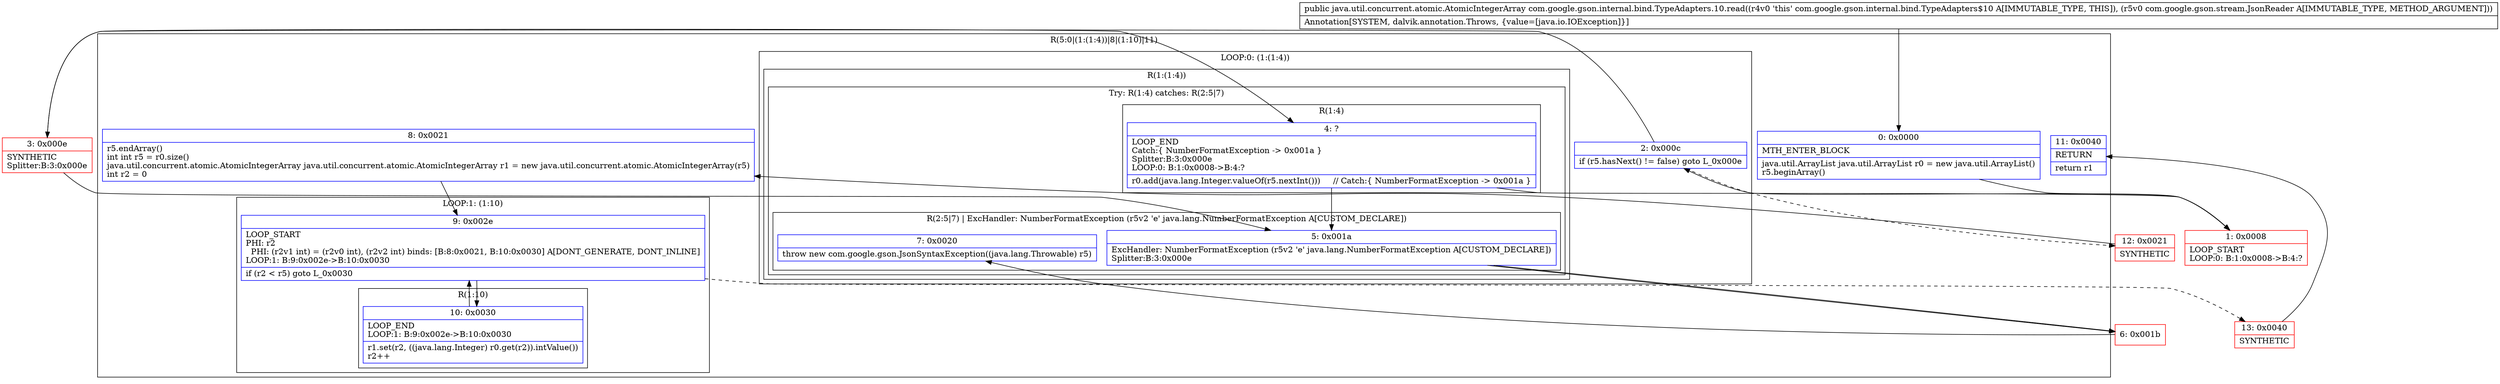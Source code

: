 digraph "CFG forcom.google.gson.internal.bind.TypeAdapters.10.read(Lcom\/google\/gson\/stream\/JsonReader;)Ljava\/util\/concurrent\/atomic\/AtomicIntegerArray;" {
subgraph cluster_Region_2043357844 {
label = "R(5:0|(1:(1:4))|8|(1:10)|11)";
node [shape=record,color=blue];
Node_0 [shape=record,label="{0\:\ 0x0000|MTH_ENTER_BLOCK\l|java.util.ArrayList java.util.ArrayList r0 = new java.util.ArrayList()\lr5.beginArray()\l}"];
subgraph cluster_LoopRegion_981988351 {
label = "LOOP:0: (1:(1:4))";
node [shape=record,color=blue];
Node_2 [shape=record,label="{2\:\ 0x000c|if (r5.hasNext() != false) goto L_0x000e\l}"];
subgraph cluster_Region_168033218 {
label = "R(1:(1:4))";
node [shape=record,color=blue];
subgraph cluster_TryCatchRegion_519300828 {
label = "Try: R(1:4) catches: R(2:5|7)";
node [shape=record,color=blue];
subgraph cluster_Region_1612653239 {
label = "R(1:4)";
node [shape=record,color=blue];
Node_4 [shape=record,label="{4\:\ ?|LOOP_END\lCatch:\{ NumberFormatException \-\> 0x001a \}\lSplitter:B:3:0x000e\lLOOP:0: B:1:0x0008\-\>B:4:?\l|r0.add(java.lang.Integer.valueOf(r5.nextInt()))     \/\/ Catch:\{ NumberFormatException \-\> 0x001a \}\l}"];
}
subgraph cluster_Region_1800375060 {
label = "R(2:5|7) | ExcHandler: NumberFormatException (r5v2 'e' java.lang.NumberFormatException A[CUSTOM_DECLARE])\l";
node [shape=record,color=blue];
Node_5 [shape=record,label="{5\:\ 0x001a|ExcHandler: NumberFormatException (r5v2 'e' java.lang.NumberFormatException A[CUSTOM_DECLARE])\lSplitter:B:3:0x000e\l}"];
Node_7 [shape=record,label="{7\:\ 0x0020|throw new com.google.gson.JsonSyntaxException((java.lang.Throwable) r5)\l}"];
}
}
}
}
Node_8 [shape=record,label="{8\:\ 0x0021|r5.endArray()\lint int r5 = r0.size()\ljava.util.concurrent.atomic.AtomicIntegerArray java.util.concurrent.atomic.AtomicIntegerArray r1 = new java.util.concurrent.atomic.AtomicIntegerArray(r5)\lint r2 = 0\l}"];
subgraph cluster_LoopRegion_231563956 {
label = "LOOP:1: (1:10)";
node [shape=record,color=blue];
Node_9 [shape=record,label="{9\:\ 0x002e|LOOP_START\lPHI: r2 \l  PHI: (r2v1 int) = (r2v0 int), (r2v2 int) binds: [B:8:0x0021, B:10:0x0030] A[DONT_GENERATE, DONT_INLINE]\lLOOP:1: B:9:0x002e\-\>B:10:0x0030\l|if (r2 \< r5) goto L_0x0030\l}"];
subgraph cluster_Region_697727062 {
label = "R(1:10)";
node [shape=record,color=blue];
Node_10 [shape=record,label="{10\:\ 0x0030|LOOP_END\lLOOP:1: B:9:0x002e\-\>B:10:0x0030\l|r1.set(r2, ((java.lang.Integer) r0.get(r2)).intValue())\lr2++\l}"];
}
}
Node_11 [shape=record,label="{11\:\ 0x0040|RETURN\l|return r1\l}"];
}
subgraph cluster_Region_1800375060 {
label = "R(2:5|7) | ExcHandler: NumberFormatException (r5v2 'e' java.lang.NumberFormatException A[CUSTOM_DECLARE])\l";
node [shape=record,color=blue];
Node_5 [shape=record,label="{5\:\ 0x001a|ExcHandler: NumberFormatException (r5v2 'e' java.lang.NumberFormatException A[CUSTOM_DECLARE])\lSplitter:B:3:0x000e\l}"];
Node_7 [shape=record,label="{7\:\ 0x0020|throw new com.google.gson.JsonSyntaxException((java.lang.Throwable) r5)\l}"];
}
Node_1 [shape=record,color=red,label="{1\:\ 0x0008|LOOP_START\lLOOP:0: B:1:0x0008\-\>B:4:?\l}"];
Node_3 [shape=record,color=red,label="{3\:\ 0x000e|SYNTHETIC\lSplitter:B:3:0x000e\l}"];
Node_6 [shape=record,color=red,label="{6\:\ 0x001b}"];
Node_12 [shape=record,color=red,label="{12\:\ 0x0021|SYNTHETIC\l}"];
Node_13 [shape=record,color=red,label="{13\:\ 0x0040|SYNTHETIC\l}"];
MethodNode[shape=record,label="{public java.util.concurrent.atomic.AtomicIntegerArray com.google.gson.internal.bind.TypeAdapters.10.read((r4v0 'this' com.google.gson.internal.bind.TypeAdapters$10 A[IMMUTABLE_TYPE, THIS]), (r5v0 com.google.gson.stream.JsonReader A[IMMUTABLE_TYPE, METHOD_ARGUMENT]))  | Annotation[SYSTEM, dalvik.annotation.Throws, \{value=[java.io.IOException]\}]\l}"];
MethodNode -> Node_0;
Node_0 -> Node_1;
Node_2 -> Node_3;
Node_2 -> Node_12[style=dashed];
Node_4 -> Node_5;
Node_4 -> Node_1;
Node_5 -> Node_6;
Node_8 -> Node_9;
Node_9 -> Node_10;
Node_9 -> Node_13[style=dashed];
Node_10 -> Node_9;
Node_5 -> Node_6;
Node_1 -> Node_2;
Node_3 -> Node_4;
Node_3 -> Node_5;
Node_6 -> Node_7;
Node_12 -> Node_8;
Node_13 -> Node_11;
}

